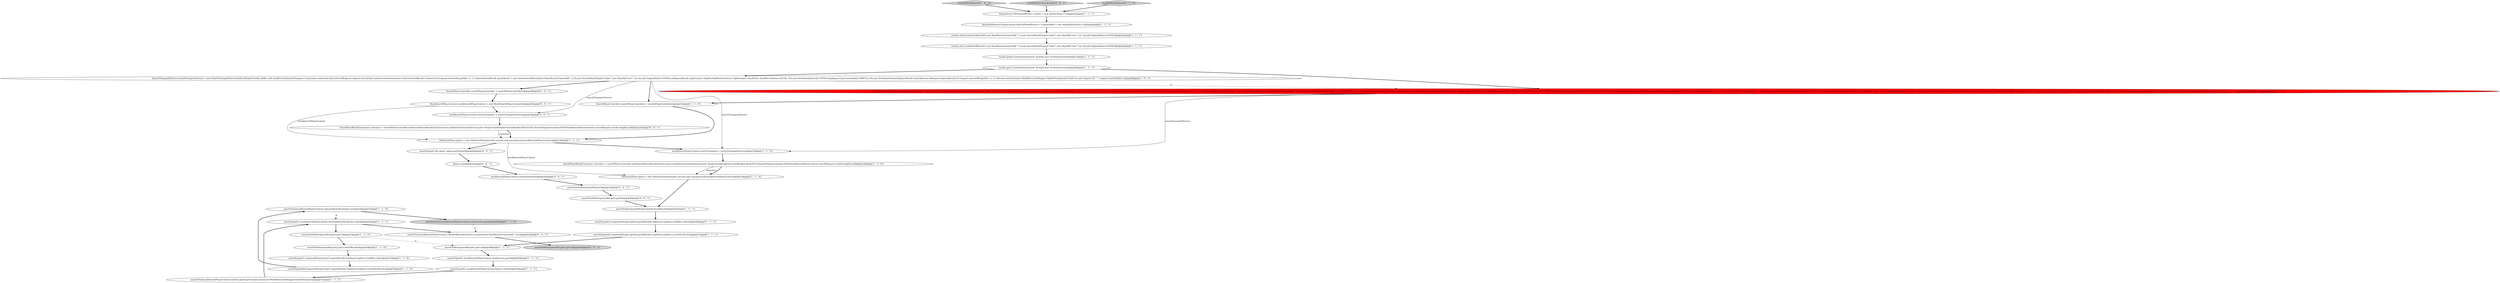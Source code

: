 digraph {
2 [style = filled, label = "assertTrue(mockSearchPhaseContext.releasedSearchContexts.isEmpty())@@@57@@@['1', '1', '0']", fillcolor = white, shape = ellipse image = "AAA0AAABBB1BBB"];
23 [style = filled, label = "assertEquals(2,mockSearchPhaseContext.numSuccess.get())@@@58@@@['1', '1', '0']", fillcolor = lightgray, shape = ellipse image = "AAA0AAABBB1BBB"];
39 [style = filled, label = "assertTrue(mockSearchPhaseContext.releasedSearchContexts.contains(new ShardSearchContextId(\"\",2L)))@@@53@@@['0', '0', '1']", fillcolor = white, shape = ellipse image = "AAA0AAABBB3BBB"];
12 [style = filled, label = "assertNull(responseRef.get().get(0).fetchResult())@@@45@@@['1', '1', '1']", fillcolor = white, shape = ellipse image = "AAA0AAABBB1BBB"];
8 [style = filled, label = "AtomicReference<AtomicArray<SearchPhaseResult>> responseRef = new AtomicReference<>()@@@4@@@['1', '1', '1']", fillcolor = white, shape = ellipse image = "AAA0AAABBB1BBB"];
13 [style = filled, label = "mockSearchPhaseContext.searchTransport = searchTransportService@@@35@@@['1', '1', '0']", fillcolor = white, shape = ellipse image = "AAA0AAABBB1BBB"];
34 [style = filled, label = "assertNull(responseRef.get().get(1))@@@54@@@['0', '0', '1']", fillcolor = lightgray, shape = ellipse image = "AAA0AAABBB3BBB"];
32 [style = filled, label = "assertNotNull(responseRef.get())@@@43@@@['0', '0', '1']", fillcolor = white, shape = ellipse image = "AAA0AAABBB3BBB"];
4 [style = filled, label = "assertEquals(1,mockSearchPhaseContext.failures.size())@@@50@@@['1', '1', '1']", fillcolor = white, shape = ellipse image = "AAA0AAABBB1BBB"];
30 [style = filled, label = "mockSearchPhaseContext.assertNoFailure()@@@42@@@['0', '0', '1']", fillcolor = white, shape = ellipse image = "AAA0AAABBB3BBB"];
16 [style = filled, label = "testDfsWith2Shards['1', '0', '0']", fillcolor = lightgray, shape = diamond image = "AAA0AAABBB1BBB"];
15 [style = filled, label = "assertTrue(mockSearchPhaseContext.failures.get(0).getCause() instanceof MockDirectoryWrapper.FakeIOException)@@@51@@@['1', '1', '1']", fillcolor = white, shape = ellipse image = "AAA0AAABBB1BBB"];
9 [style = filled, label = "assertEquals(1,responseRef.get().get(0).queryResult().topDocs().topDocs.totalHits.value)@@@46@@@['1', '1', '1']", fillcolor = white, shape = ellipse image = "AAA0AAABBB1BBB"];
40 [style = filled, label = "mockSearchPhaseContext.searchTransport = searchTransportService@@@30@@@['0', '0', '1']", fillcolor = white, shape = ellipse image = "AAA0AAABBB3BBB"];
31 [style = filled, label = "assertEquals(\"dfs_query\",phase.getName())@@@40@@@['0', '0', '1']", fillcolor = white, shape = ellipse image = "AAA0AAABBB3BBB"];
3 [style = filled, label = "results.set(0,newSearchResult(0,new ShardSearchContextId(\"\",1),new SearchShardTarget(\"node1\",new ShardId(\"test\",\"na\",0),null,OriginalIndices.NONE)))@@@5@@@['1', '1', '1']", fillcolor = white, shape = ellipse image = "AAA0AAABBB1BBB"];
22 [style = filled, label = "QueryPhaseResultConsumer consumer = searchPhaseController.newSearchPhaseResults(EsExecutors.newDirectExecutorService(),new NoopCircuitBreaker(CircuitBreaker.REQUEST),SearchProgressListener.NOOP,mockSearchPhaseContext.searchRequest,results.length(),null)@@@36@@@['1', '1', '0']", fillcolor = white, shape = ellipse image = "AAA0AAABBB1BBB"];
27 [style = filled, label = "SearchTransportService searchTransportService = new SearchTransportService(null,null,null){@Override public void sendExecuteQuery(Transport.Connection connection,QuerySearchRequest request,SearchTask task,SearchActionListener<QuerySearchResult> listener){if (request.contextId().getId() == 1) {QuerySearchResult queryResult = new QuerySearchResult(new ShardSearchContextId(\"\",123),new SearchShardTarget(\"node1\",new ShardId(\"test\",\"na\",0),null,OriginalIndices.NONE),null)queryResult.topDocs(new TopDocsAndMaxScore(new TopDocs(new TotalHits(1,TotalHits.Relation.EQUAL_TO),new ScoreDoc((((edu.fdu.CPPDG.tinypdg.pe.ExpressionInfo@12286a5),2.0F),new DocValueFormat(((()queryResult.size(2)listener.onResponse(queryResult)}if (request.contextId().getId() == 2) {QuerySearchResult queryResult = new QuerySearchResult(new ShardSearchContextId(\"\",123),new SearchShardTarget(\"node2\",new ShardId(\"test\",\"na\",0),null,OriginalIndices.NONE),null)queryResult.topDocs(new TopDocsAndMaxScore(new TopDocs(new TotalHits(1,TotalHits.Relation.EQUAL_TO),new ScoreDoc((((edu.fdu.CPPDG.tinypdg.pe.ExpressionInfo@12286ea),2.0F),new DocValueFormat(((()queryResult.size(2)listener.onResponse(queryResult)}{fail(\"no such request ID: \" + request.contextId())}}}@@@9@@@['0', '1', '0']", fillcolor = red, shape = ellipse image = "AAA1AAABBB2BBB"];
26 [style = filled, label = "AtomicArray<DfsSearchResult> results = new AtomicArray<>(2)@@@3@@@['1', '1', '1']", fillcolor = white, shape = ellipse image = "AAA0AAABBB1BBB"];
37 [style = filled, label = "QueryPhaseResultConsumer consumer = searchPhaseController.newSearchPhaseResults(EsExecutors.newDirectExecutorService(),new NoopCircuitBreaker(CircuitBreaker.REQUEST),SearchProgressListener.NOOP,mockSearchPhaseContext.searchRequest,results.length(),null)@@@31@@@['0', '0', '1']", fillcolor = white, shape = ellipse image = "AAA0AAABBB3BBB"];
7 [style = filled, label = "SearchTransportService searchTransportService = new SearchTransportService(null,null){@Override public void sendExecuteQuery(Transport.Connection connection,QuerySearchRequest request,SearchTask task,SearchActionListener<QuerySearchResult> listener){if (request.contextId().getId() == 1) {QuerySearchResult queryResult = new QuerySearchResult(new ShardSearchContextId(\"\",123),new SearchShardTarget(\"node1\",new ShardId(\"test\",\"na\",0),null,OriginalIndices.NONE),null)queryResult.topDocs(new TopDocsAndMaxScore(new TopDocs(new TotalHits(1,TotalHits.Relation.EQUAL_TO),new ScoreDoc((((edu.fdu.CPPDG.tinypdg.pe.ExpressionInfo@122887f),2.0F),new DocValueFormat(((()queryResult.size(2)listener.onResponse(queryResult)}if (request.contextId().getId() == 2) {listener.onFailure(new MockDirectoryWrapper.FakeIOException())}{fail(\"no such request ID: \" + request.contextId())}}}@@@9@@@['1', '0', '1']", fillcolor = white, shape = ellipse image = "AAA0AAABBB1BBB"];
11 [style = filled, label = "results.get(0).termsStatistics(new Term((((,new TermStatistics(((()@@@7@@@['1', '1', '1']", fillcolor = white, shape = ellipse image = "AAA0AAABBB1BBB"];
35 [style = filled, label = "assertNotNull(responseRef.get().get(0))@@@44@@@['0', '0', '1']", fillcolor = white, shape = ellipse image = "AAA0AAABBB3BBB"];
1 [style = filled, label = "SearchPhaseController searchPhaseController = searchPhaseController()@@@33@@@['1', '1', '0']", fillcolor = white, shape = ellipse image = "AAA0AAABBB1BBB"];
29 [style = filled, label = "testDfsWith1ShardFailed['0', '0', '1']", fillcolor = lightgray, shape = diamond image = "AAA0AAABBB3BBB"];
28 [style = filled, label = "testDfsWith2Shards['0', '1', '0']", fillcolor = lightgray, shape = diamond image = "AAA0AAABBB2BBB"];
6 [style = filled, label = "results.get(1).termsStatistics(new Term((((,new TermStatistics(((()@@@8@@@['1', '1', '1']", fillcolor = white, shape = ellipse image = "AAA0AAABBB1BBB"];
0 [style = filled, label = "assertEquals(1,responseRef.get().get(1).queryResult().topDocs().topDocs.totalHits.value)@@@55@@@['1', '1', '0']", fillcolor = white, shape = ellipse image = "AAA0AAABBB1BBB"];
5 [style = filled, label = "assertEquals(1,mockSearchPhaseContext.releasedSearchContexts.size())@@@52@@@['1', '1', '1']", fillcolor = white, shape = ellipse image = "AAA0AAABBB1BBB"];
38 [style = filled, label = "phase.run()@@@41@@@['0', '0', '1']", fillcolor = white, shape = ellipse image = "AAA0AAABBB3BBB"];
36 [style = filled, label = "MockSearchPhaseContext mockSearchPhaseContext = new MockSearchPhaseContext(2)@@@29@@@['0', '0', '1']", fillcolor = white, shape = ellipse image = "AAA0AAABBB3BBB"];
10 [style = filled, label = "assertNull(responseRef.get().get(1))@@@48@@@['1', '1', '1']", fillcolor = white, shape = ellipse image = "AAA0AAABBB1BBB"];
33 [style = filled, label = "SearchPhaseController searchPhaseController = searchPhaseController()@@@28@@@['0', '0', '1']", fillcolor = white, shape = ellipse image = "AAA0AAABBB3BBB"];
17 [style = filled, label = "assertNull(responseRef.get().get(1).fetchResult())@@@54@@@['1', '1', '0']", fillcolor = white, shape = ellipse image = "AAA0AAABBB1BBB"];
20 [style = filled, label = "DfsQueryPhase phase = new DfsQueryPhase(results.asList(),null,consumer,null,mockSearchPhaseContext)@@@34@@@['1', '1', '1']", fillcolor = white, shape = ellipse image = "AAA0AAABBB1BBB"];
25 [style = filled, label = "assertNotNull(responseRef.get().get(1))@@@53@@@['1', '1', '0']", fillcolor = white, shape = ellipse image = "AAA0AAABBB1BBB"];
14 [style = filled, label = "assertEquals(42,responseRef.get().get(0).queryResult().topDocs().topDocs.scoreDocs(0(.doc)@@@47@@@['1', '1', '1']", fillcolor = white, shape = ellipse image = "AAA0AAABBB1BBB"];
21 [style = filled, label = "assertEquals(84,responseRef.get().get(1).queryResult().topDocs().topDocs.scoreDocs(0(.doc)@@@56@@@['1', '1', '0']", fillcolor = white, shape = ellipse image = "AAA0AAABBB1BBB"];
19 [style = filled, label = "assertEquals(1,mockSearchPhaseContext.numSuccess.get())@@@49@@@['1', '1', '1']", fillcolor = white, shape = ellipse image = "AAA0AAABBB1BBB"];
18 [style = filled, label = "results.set(1,newSearchResult(1,new ShardSearchContextId(\"\",2),new SearchShardTarget(\"node2\",new ShardId(\"test\",\"na\",0),null,OriginalIndices.NONE)))@@@6@@@['1', '1', '1']", fillcolor = white, shape = ellipse image = "AAA0AAABBB1BBB"];
24 [style = filled, label = "DfsQueryPhase phase = new DfsQueryPhase(results.asList(),null,consumer,null,mockSearchPhaseContext)@@@39@@@['1', '1', '0']", fillcolor = white, shape = ellipse image = "AAA0AAABBB1BBB"];
32->35 [style = bold, label=""];
20->24 [style = solid, label="mockSearchPhaseContext"];
24->12 [style = bold, label=""];
27->1 [style = bold, label=""];
36->40 [style = bold, label=""];
7->1 [style = bold, label=""];
20->13 [style = bold, label=""];
5->39 [style = bold, label=""];
22->24 [style = solid, label="consumer"];
39->34 [style = bold, label=""];
10->19 [style = bold, label=""];
7->13 [style = solid, label="searchTransportService"];
11->6 [style = bold, label=""];
18->11 [style = bold, label=""];
4->15 [style = bold, label=""];
8->3 [style = bold, label=""];
16->26 [style = bold, label=""];
37->20 [style = bold, label=""];
1->20 [style = bold, label=""];
14->10 [style = bold, label=""];
28->26 [style = bold, label=""];
30->32 [style = bold, label=""];
26->8 [style = bold, label=""];
20->31 [style = bold, label=""];
0->21 [style = bold, label=""];
31->38 [style = bold, label=""];
12->9 [style = bold, label=""];
25->17 [style = bold, label=""];
15->5 [style = bold, label=""];
5->25 [style = bold, label=""];
21->2 [style = bold, label=""];
29->26 [style = bold, label=""];
3->18 [style = bold, label=""];
37->20 [style = solid, label="consumer"];
7->27 [style = dashed, label="0"];
2->23 [style = bold, label=""];
7->33 [style = bold, label=""];
6->27 [style = bold, label=""];
2->5 [style = dashed, label="0"];
38->30 [style = bold, label=""];
17->0 [style = bold, label=""];
25->10 [style = dashed, label="0"];
7->40 [style = solid, label="searchTransportService"];
23->39 [style = dashed, label="0"];
33->36 [style = bold, label=""];
9->14 [style = bold, label=""];
13->22 [style = bold, label=""];
19->4 [style = bold, label=""];
22->24 [style = bold, label=""];
6->7 [style = bold, label=""];
35->12 [style = bold, label=""];
27->13 [style = solid, label="searchTransportService"];
40->37 [style = bold, label=""];
36->20 [style = solid, label="mockSearchPhaseContext"];
}
